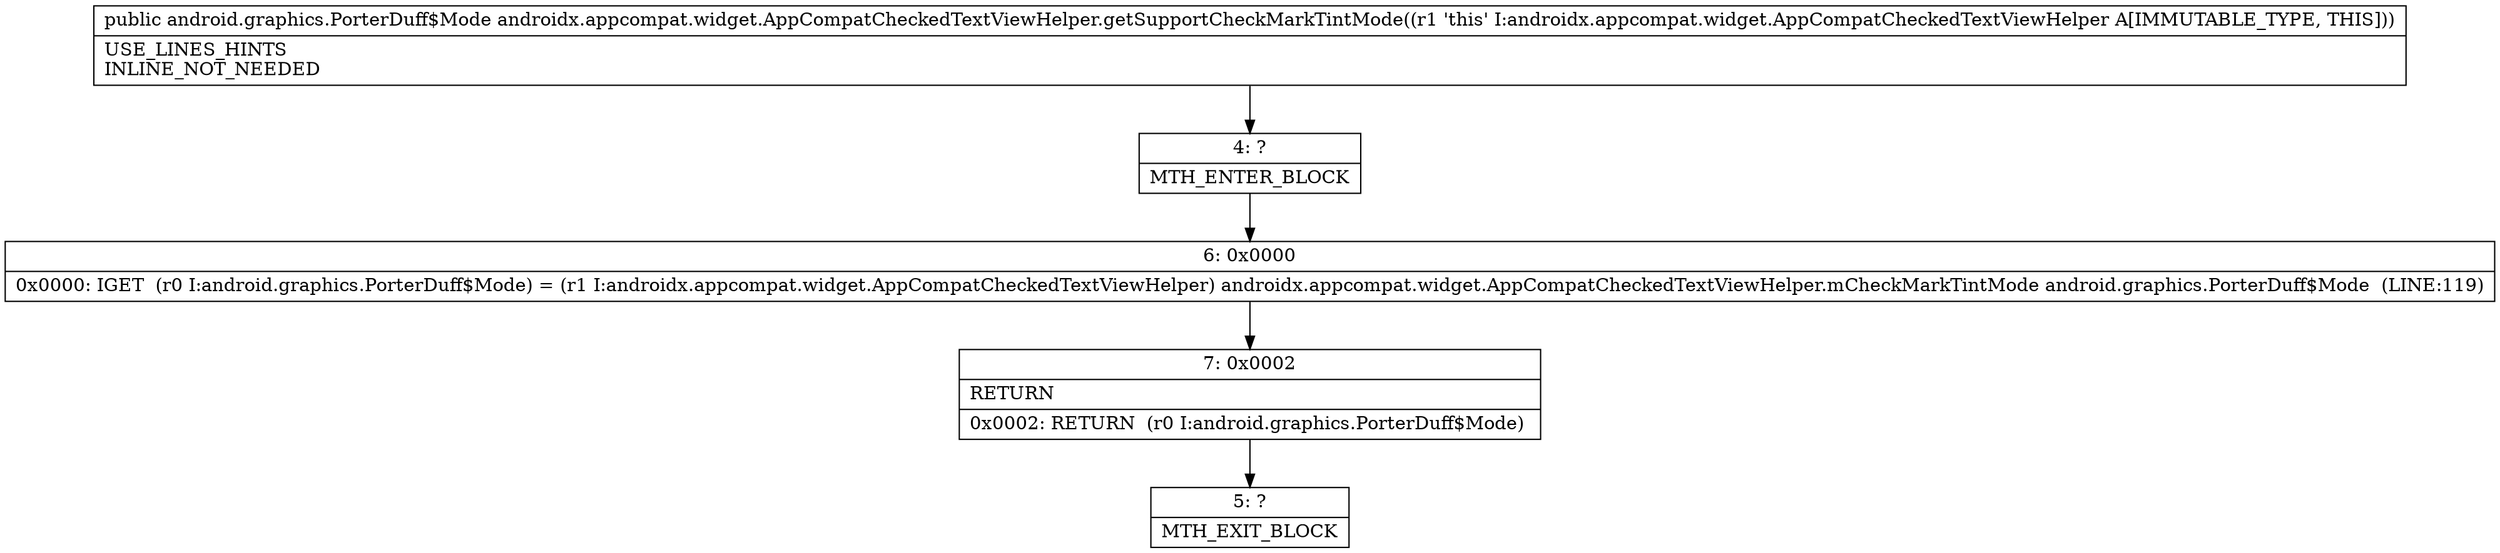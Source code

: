 digraph "CFG forandroidx.appcompat.widget.AppCompatCheckedTextViewHelper.getSupportCheckMarkTintMode()Landroid\/graphics\/PorterDuff$Mode;" {
Node_4 [shape=record,label="{4\:\ ?|MTH_ENTER_BLOCK\l}"];
Node_6 [shape=record,label="{6\:\ 0x0000|0x0000: IGET  (r0 I:android.graphics.PorterDuff$Mode) = (r1 I:androidx.appcompat.widget.AppCompatCheckedTextViewHelper) androidx.appcompat.widget.AppCompatCheckedTextViewHelper.mCheckMarkTintMode android.graphics.PorterDuff$Mode  (LINE:119)\l}"];
Node_7 [shape=record,label="{7\:\ 0x0002|RETURN\l|0x0002: RETURN  (r0 I:android.graphics.PorterDuff$Mode) \l}"];
Node_5 [shape=record,label="{5\:\ ?|MTH_EXIT_BLOCK\l}"];
MethodNode[shape=record,label="{public android.graphics.PorterDuff$Mode androidx.appcompat.widget.AppCompatCheckedTextViewHelper.getSupportCheckMarkTintMode((r1 'this' I:androidx.appcompat.widget.AppCompatCheckedTextViewHelper A[IMMUTABLE_TYPE, THIS]))  | USE_LINES_HINTS\lINLINE_NOT_NEEDED\l}"];
MethodNode -> Node_4;Node_4 -> Node_6;
Node_6 -> Node_7;
Node_7 -> Node_5;
}

